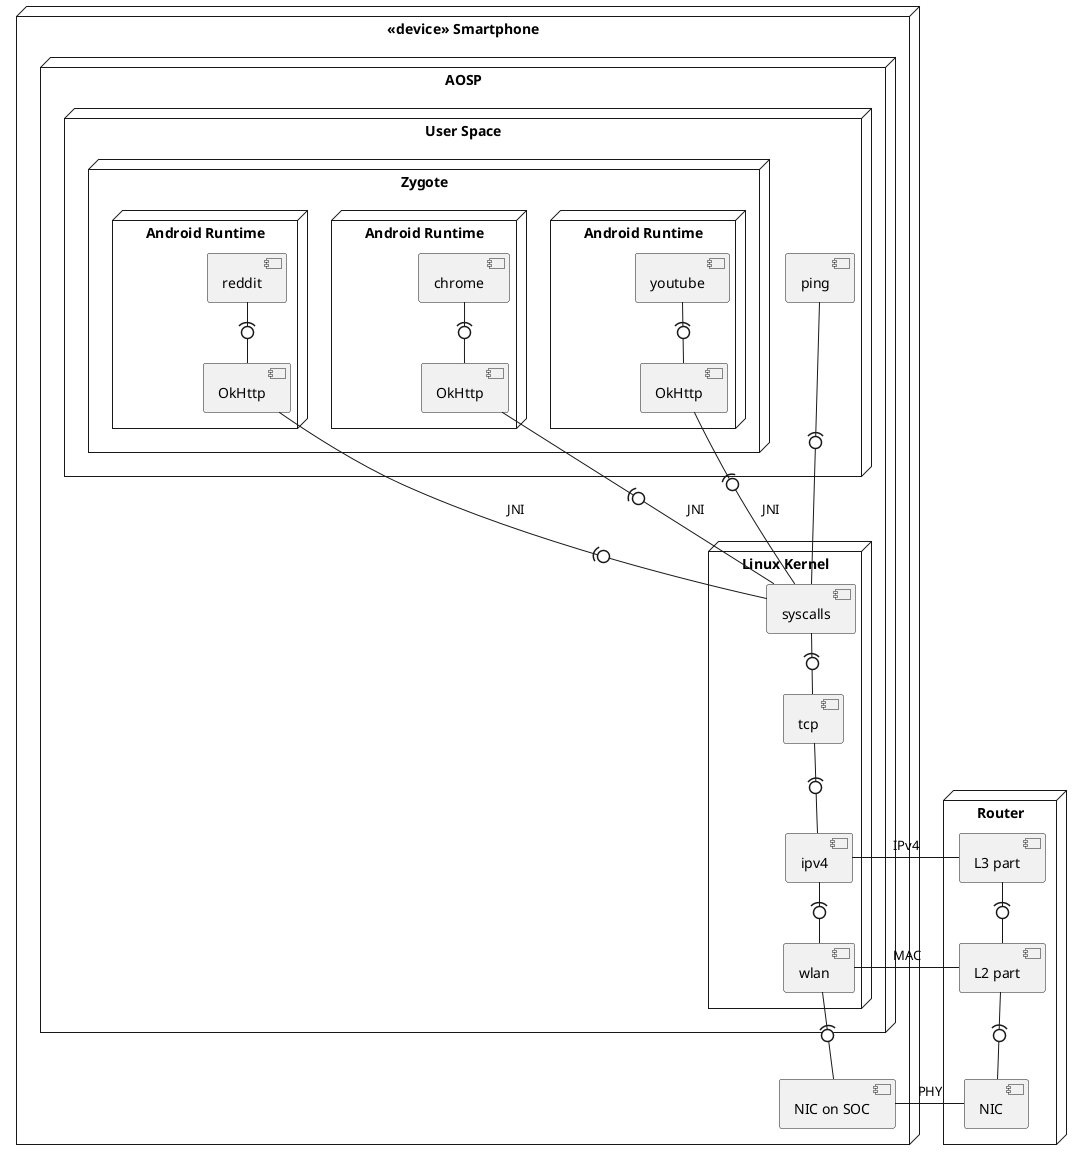 @startuml
node "<<device>> Smartphone" as smartphone {
    node AOSP {
        node "User Space" {
            [ping] as ping_c
            node "Zygote" as zygote_n {
                node "Android Runtime" as art_n1 {
                    [reddit] as reddit_c
                    [OkHttp] as http_lib1
                }
                node "Android Runtime" as art_n2 {
                    [chrome] as chrome_c
                    [OkHttp] as http_lib2
                }
                node "Android Runtime" as art_n3 {
                    [youtube] as youtube_c
                    [OkHttp] as http_lib3
                }

            }
        }
        node "Linux Kernel" {
            [wlan]
            [ipv4]
            [tcp]

            [syscalls]
        }
    }
    [NIC on SOC] as nic_c
}

ping_c -(0- syscalls
reddit_c -(0- http_lib1
chrome_c -(0- http_lib2
youtube_c -(0- http_lib3

http_lib1 -(0- syscalls : JNI
http_lib2 -(0- syscalls : JNI
http_lib3 -(0- syscalls : JNI

syscalls -(0- tcp
tcp -(0- ipv4
ipv4 -(0- wlan
wlan -(0- nic_c

node Router as router {
  [NIC]
  [L2 part] as L2
  [L3 part] as L3
}

L3 -(0- L2
L2 -(0- NIC

nic_c - NIC : PHY
wlan - L2 : MAC
ipv4 - L3 : IPv4
@enduml
